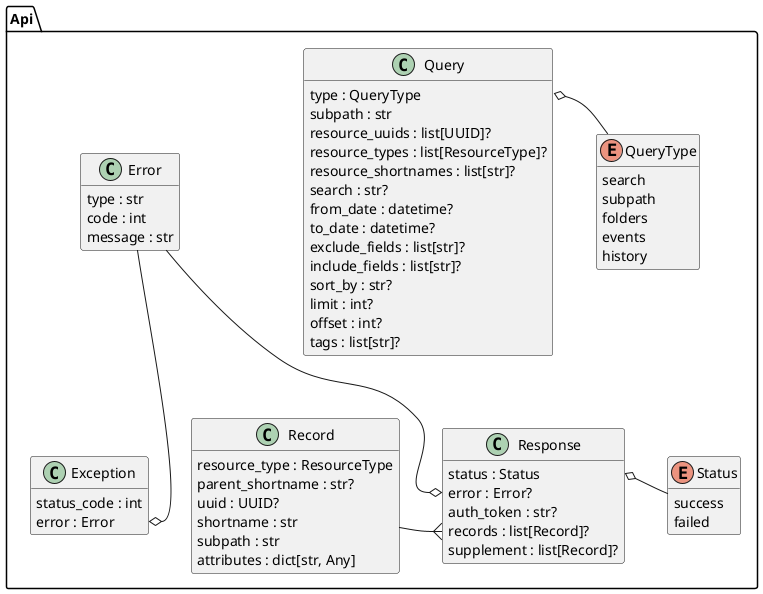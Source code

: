 @startuml
hide empty members

package Api {

  class Record {
    resource_type : ResourceType
    parent_shortname : str?
    uuid : UUID?
    shortname : str
    subpath : str
    attributes : dict[str, Any]
  }

  enum QueryType {
    search
    subpath
    folders
    events
    history
  }

  class Query {
    type : QueryType
    subpath : str
    resource_uuids : list[UUID]?
    resource_types : list[ResourceType]?
    resource_shortnames : list[str]?
    search : str?
    from_date : datetime?
    to_date : datetime?
    exclude_fields : list[str]?
    include_fields : list[str]?
    sort_by : str?
    limit : int?
    offset : int?
    tags : list[str]?
  }

  class Response {
    status : Status
    error : Error?
    auth_token : str?
    records : list[Record]?
    supplement : list[Record]?
  }

  class Error {
    type : str
    code : int
    message : str
  }

  class Exception {
    status_code : int
    error : Error
  }

  Exception::error o-up- Error
  Response::status o-right- Status
  Response::error o-up- Error
  Query::type o-right- QueryType
  Response::records }-left- Record

  enum Status {
    success
    failed
  }
}
@enduml
